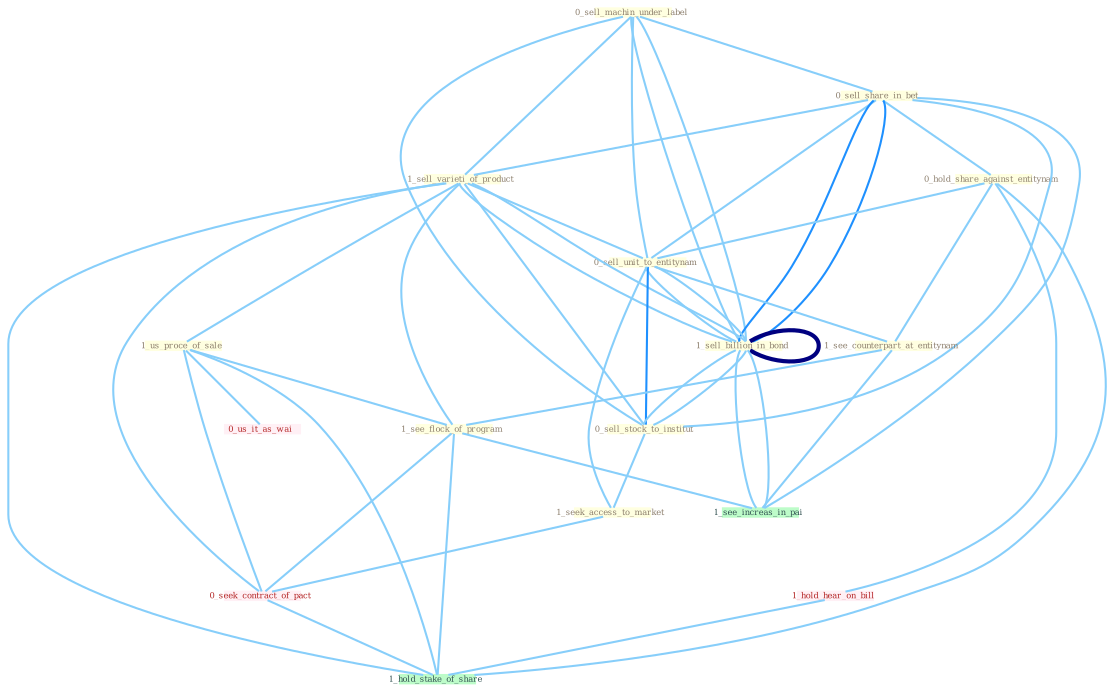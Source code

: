Graph G{ 
    node
    [shape=polygon,style=filled,width=.5,height=.06,color="#BDFCC9",fixedsize=true,fontsize=4,
    fontcolor="#2f4f4f"];
    {node
    [color="#ffffe0", fontcolor="#8b7d6b"] "0_sell_machin_under_label " "0_sell_share_in_bet " "1_sell_varieti_of_product " "0_hold_share_against_entitynam " "1_us_proce_of_sale " "0_sell_unit_to_entitynam " "1_sell_billion_in_bond " "0_sell_stock_to_institut " "1_seek_access_to_market " "1_see_counterpart_at_entitynam " "1_sell_billion_in_bond " "1_see_flock_of_program "}
{node [color="#fff0f5", fontcolor="#b22222"] "0_seek_contract_of_pact " "0_us_it_as_wai " "1_hold_hear_on_bill "}
edge [color="#B0E2FF"];

	"0_sell_machin_under_label " -- "0_sell_share_in_bet " [w="1", color="#87cefa" ];
	"0_sell_machin_under_label " -- "1_sell_varieti_of_product " [w="1", color="#87cefa" ];
	"0_sell_machin_under_label " -- "0_sell_unit_to_entitynam " [w="1", color="#87cefa" ];
	"0_sell_machin_under_label " -- "1_sell_billion_in_bond " [w="1", color="#87cefa" ];
	"0_sell_machin_under_label " -- "0_sell_stock_to_institut " [w="1", color="#87cefa" ];
	"0_sell_machin_under_label " -- "1_sell_billion_in_bond " [w="1", color="#87cefa" ];
	"0_sell_share_in_bet " -- "1_sell_varieti_of_product " [w="1", color="#87cefa" ];
	"0_sell_share_in_bet " -- "0_hold_share_against_entitynam " [w="1", color="#87cefa" ];
	"0_sell_share_in_bet " -- "0_sell_unit_to_entitynam " [w="1", color="#87cefa" ];
	"0_sell_share_in_bet " -- "1_sell_billion_in_bond " [w="2", color="#1e90ff" , len=0.8];
	"0_sell_share_in_bet " -- "0_sell_stock_to_institut " [w="1", color="#87cefa" ];
	"0_sell_share_in_bet " -- "1_sell_billion_in_bond " [w="2", color="#1e90ff" , len=0.8];
	"0_sell_share_in_bet " -- "1_see_increas_in_pai " [w="1", color="#87cefa" ];
	"1_sell_varieti_of_product " -- "1_us_proce_of_sale " [w="1", color="#87cefa" ];
	"1_sell_varieti_of_product " -- "0_sell_unit_to_entitynam " [w="1", color="#87cefa" ];
	"1_sell_varieti_of_product " -- "1_sell_billion_in_bond " [w="1", color="#87cefa" ];
	"1_sell_varieti_of_product " -- "0_sell_stock_to_institut " [w="1", color="#87cefa" ];
	"1_sell_varieti_of_product " -- "1_sell_billion_in_bond " [w="1", color="#87cefa" ];
	"1_sell_varieti_of_product " -- "1_see_flock_of_program " [w="1", color="#87cefa" ];
	"1_sell_varieti_of_product " -- "0_seek_contract_of_pact " [w="1", color="#87cefa" ];
	"1_sell_varieti_of_product " -- "1_hold_stake_of_share " [w="1", color="#87cefa" ];
	"0_hold_share_against_entitynam " -- "0_sell_unit_to_entitynam " [w="1", color="#87cefa" ];
	"0_hold_share_against_entitynam " -- "1_see_counterpart_at_entitynam " [w="1", color="#87cefa" ];
	"0_hold_share_against_entitynam " -- "1_hold_hear_on_bill " [w="1", color="#87cefa" ];
	"0_hold_share_against_entitynam " -- "1_hold_stake_of_share " [w="1", color="#87cefa" ];
	"1_us_proce_of_sale " -- "1_see_flock_of_program " [w="1", color="#87cefa" ];
	"1_us_proce_of_sale " -- "0_seek_contract_of_pact " [w="1", color="#87cefa" ];
	"1_us_proce_of_sale " -- "0_us_it_as_wai " [w="1", color="#87cefa" ];
	"1_us_proce_of_sale " -- "1_hold_stake_of_share " [w="1", color="#87cefa" ];
	"0_sell_unit_to_entitynam " -- "1_sell_billion_in_bond " [w="1", color="#87cefa" ];
	"0_sell_unit_to_entitynam " -- "0_sell_stock_to_institut " [w="2", color="#1e90ff" , len=0.8];
	"0_sell_unit_to_entitynam " -- "1_seek_access_to_market " [w="1", color="#87cefa" ];
	"0_sell_unit_to_entitynam " -- "1_see_counterpart_at_entitynam " [w="1", color="#87cefa" ];
	"0_sell_unit_to_entitynam " -- "1_sell_billion_in_bond " [w="1", color="#87cefa" ];
	"1_sell_billion_in_bond " -- "0_sell_stock_to_institut " [w="1", color="#87cefa" ];
	"1_sell_billion_in_bond " -- "1_sell_billion_in_bond " [w="4", style=bold, color="#000080", len=0.4];
	"1_sell_billion_in_bond " -- "1_see_increas_in_pai " [w="1", color="#87cefa" ];
	"0_sell_stock_to_institut " -- "1_seek_access_to_market " [w="1", color="#87cefa" ];
	"0_sell_stock_to_institut " -- "1_sell_billion_in_bond " [w="1", color="#87cefa" ];
	"1_seek_access_to_market " -- "0_seek_contract_of_pact " [w="1", color="#87cefa" ];
	"1_see_counterpart_at_entitynam " -- "1_see_flock_of_program " [w="1", color="#87cefa" ];
	"1_see_counterpart_at_entitynam " -- "1_see_increas_in_pai " [w="1", color="#87cefa" ];
	"1_sell_billion_in_bond " -- "1_see_increas_in_pai " [w="1", color="#87cefa" ];
	"1_see_flock_of_program " -- "0_seek_contract_of_pact " [w="1", color="#87cefa" ];
	"1_see_flock_of_program " -- "1_see_increas_in_pai " [w="1", color="#87cefa" ];
	"1_see_flock_of_program " -- "1_hold_stake_of_share " [w="1", color="#87cefa" ];
	"0_seek_contract_of_pact " -- "1_hold_stake_of_share " [w="1", color="#87cefa" ];
	"1_hold_hear_on_bill " -- "1_hold_stake_of_share " [w="1", color="#87cefa" ];
}